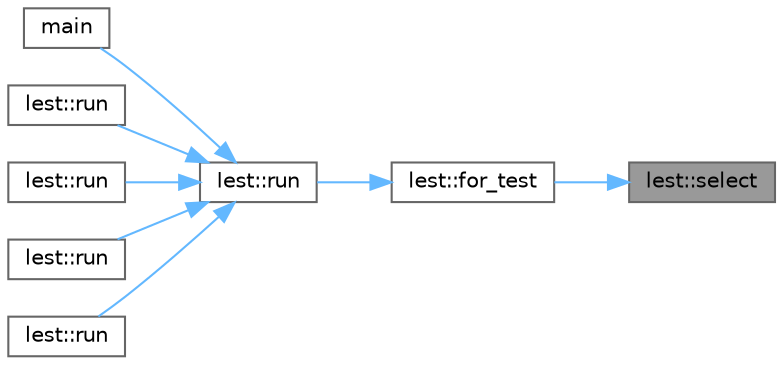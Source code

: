 digraph "lest::select"
{
 // LATEX_PDF_SIZE
  bgcolor="transparent";
  edge [fontname=Helvetica,fontsize=10,labelfontname=Helvetica,labelfontsize=10];
  node [fontname=Helvetica,fontsize=10,shape=box,height=0.2,width=0.4];
  rankdir="RL";
  Node1 [id="Node000001",label="lest::select",height=0.2,width=0.4,color="gray40", fillcolor="grey60", style="filled", fontcolor="black",tooltip=" "];
  Node1 -> Node2 [id="edge15_Node000001_Node000002",dir="back",color="steelblue1",style="solid",tooltip=" "];
  Node2 [id="Node000002",label="lest::for_test",height=0.2,width=0.4,color="grey40", fillcolor="white", style="filled",URL="$namespacelest.html#af527784a6a57085ee814b08da444cda1",tooltip=" "];
  Node2 -> Node3 [id="edge16_Node000002_Node000003",dir="back",color="steelblue1",style="solid",tooltip=" "];
  Node3 [id="Node000003",label="lest::run",height=0.2,width=0.4,color="grey40", fillcolor="white", style="filled",URL="$namespacelest.html#a625193eb3dbfcef90fe9519412f96f38",tooltip=" "];
  Node3 -> Node4 [id="edge17_Node000003_Node000004",dir="back",color="steelblue1",style="solid",tooltip=" "];
  Node4 [id="Node000004",label="main",height=0.2,width=0.4,color="grey40", fillcolor="white", style="filled",URL="$_classes_2lib_2m_i_n_i-master_2tests_2testcasesens_8cpp.html#a3c04138a5bfe5d72780bb7e82a18e627",tooltip=" "];
  Node3 -> Node5 [id="edge18_Node000003_Node000005",dir="back",color="steelblue1",style="solid",tooltip=" "];
  Node5 [id="Node000005",label="lest::run",height=0.2,width=0.4,color="grey40", fillcolor="white", style="filled",URL="$namespacelest.html#a96b5a20d5753e9c43ab8517bf62b0885",tooltip=" "];
  Node3 -> Node6 [id="edge19_Node000003_Node000006",dir="back",color="steelblue1",style="solid",tooltip=" "];
  Node6 [id="Node000006",label="lest::run",height=0.2,width=0.4,color="grey40", fillcolor="white", style="filled",URL="$namespacelest.html#ae6a9f347b2b1384c14b6fde1f9086841",tooltip=" "];
  Node3 -> Node7 [id="edge20_Node000003_Node000007",dir="back",color="steelblue1",style="solid",tooltip=" "];
  Node7 [id="Node000007",label="lest::run",height=0.2,width=0.4,color="grey40", fillcolor="white", style="filled",URL="$namespacelest.html#aad2813832b7d3b6ae63d9226fdba4fe6",tooltip=" "];
  Node3 -> Node8 [id="edge21_Node000003_Node000008",dir="back",color="steelblue1",style="solid",tooltip=" "];
  Node8 [id="Node000008",label="lest::run",height=0.2,width=0.4,color="grey40", fillcolor="white", style="filled",URL="$namespacelest.html#ace5f472de9f59c9e8db36b78cae4e663",tooltip=" "];
}

